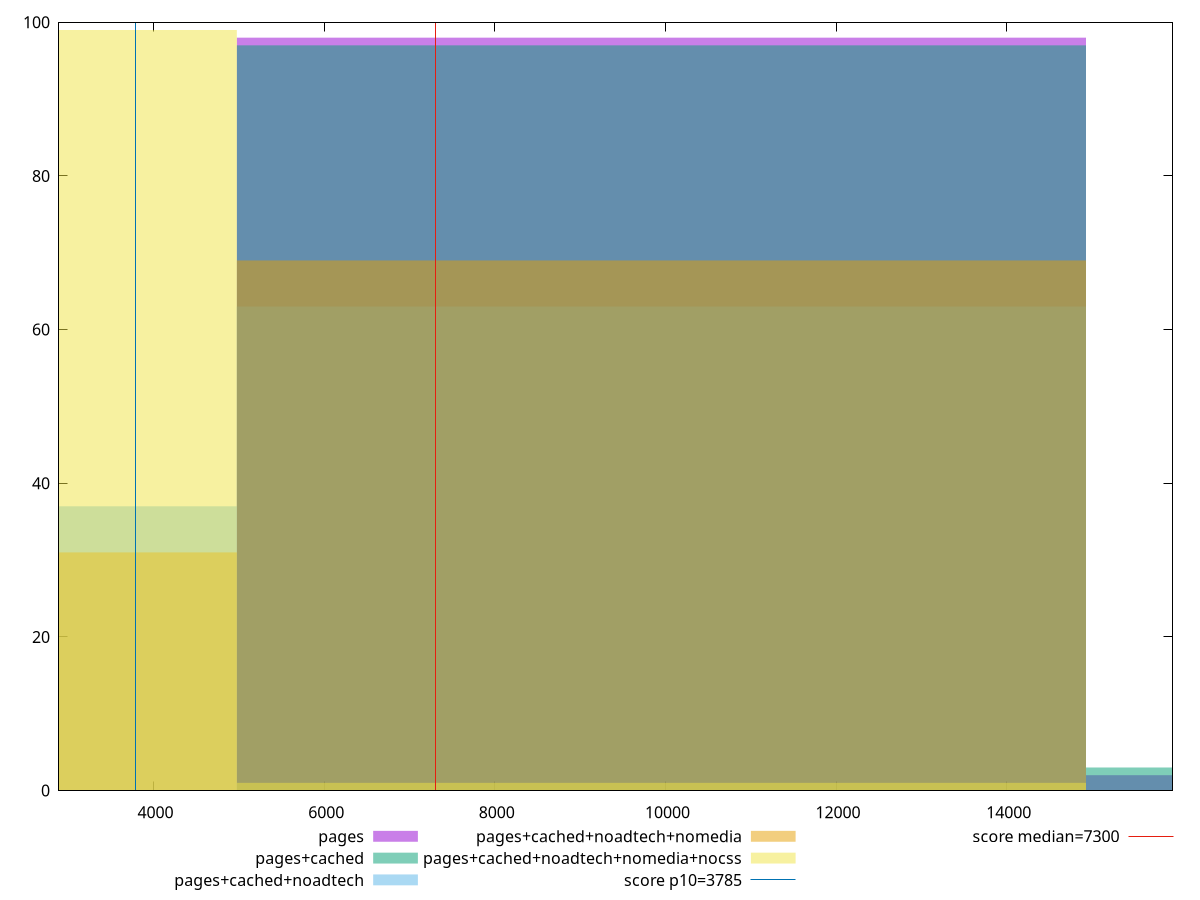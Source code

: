 reset

$pages <<EOF
19905.535427720384 2
9952.767713860192 98
EOF

$pagesCached <<EOF
19905.535427720384 3
9952.767713860192 97
EOF

$pagesCachedNoadtech <<EOF
9952.767713860192 63
0 37
EOF

$pagesCachedNoadtechNomedia <<EOF
9952.767713860192 69
0 31
EOF

$pagesCachedNoadtechNomediaNocss <<EOF
9952.767713860192 1
0 99
EOF

set key outside below
set boxwidth 9952.767713860192
set xrange [2891.93275:15943.059000000001]
set yrange [0:100]
set trange [0:100]
set style fill transparent solid 0.5 noborder

set parametric
set terminal svg size 640, 530 enhanced background rgb 'white'
set output "report_00017_2021-02-10T15-08-03.406Z/interactive/comparison/histogram/all_raw.svg"

plot $pages title "pages" with boxes, \
     $pagesCached title "pages+cached" with boxes, \
     $pagesCachedNoadtech title "pages+cached+noadtech" with boxes, \
     $pagesCachedNoadtechNomedia title "pages+cached+noadtech+nomedia" with boxes, \
     $pagesCachedNoadtechNomediaNocss title "pages+cached+noadtech+nomedia+nocss" with boxes, \
     3785,t title "score p10=3785", \
     7300,t title "score median=7300"

reset
